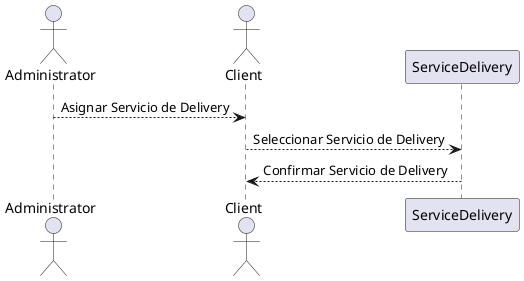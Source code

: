 @startuml
actor Administrator
actor Client
Administrator --> Client: Asignar Servicio de Delivery
Client --> ServiceDelivery: Seleccionar Servicio de Delivery
ServiceDelivery --> Client: Confirmar Servicio de Delivery
@enduml
